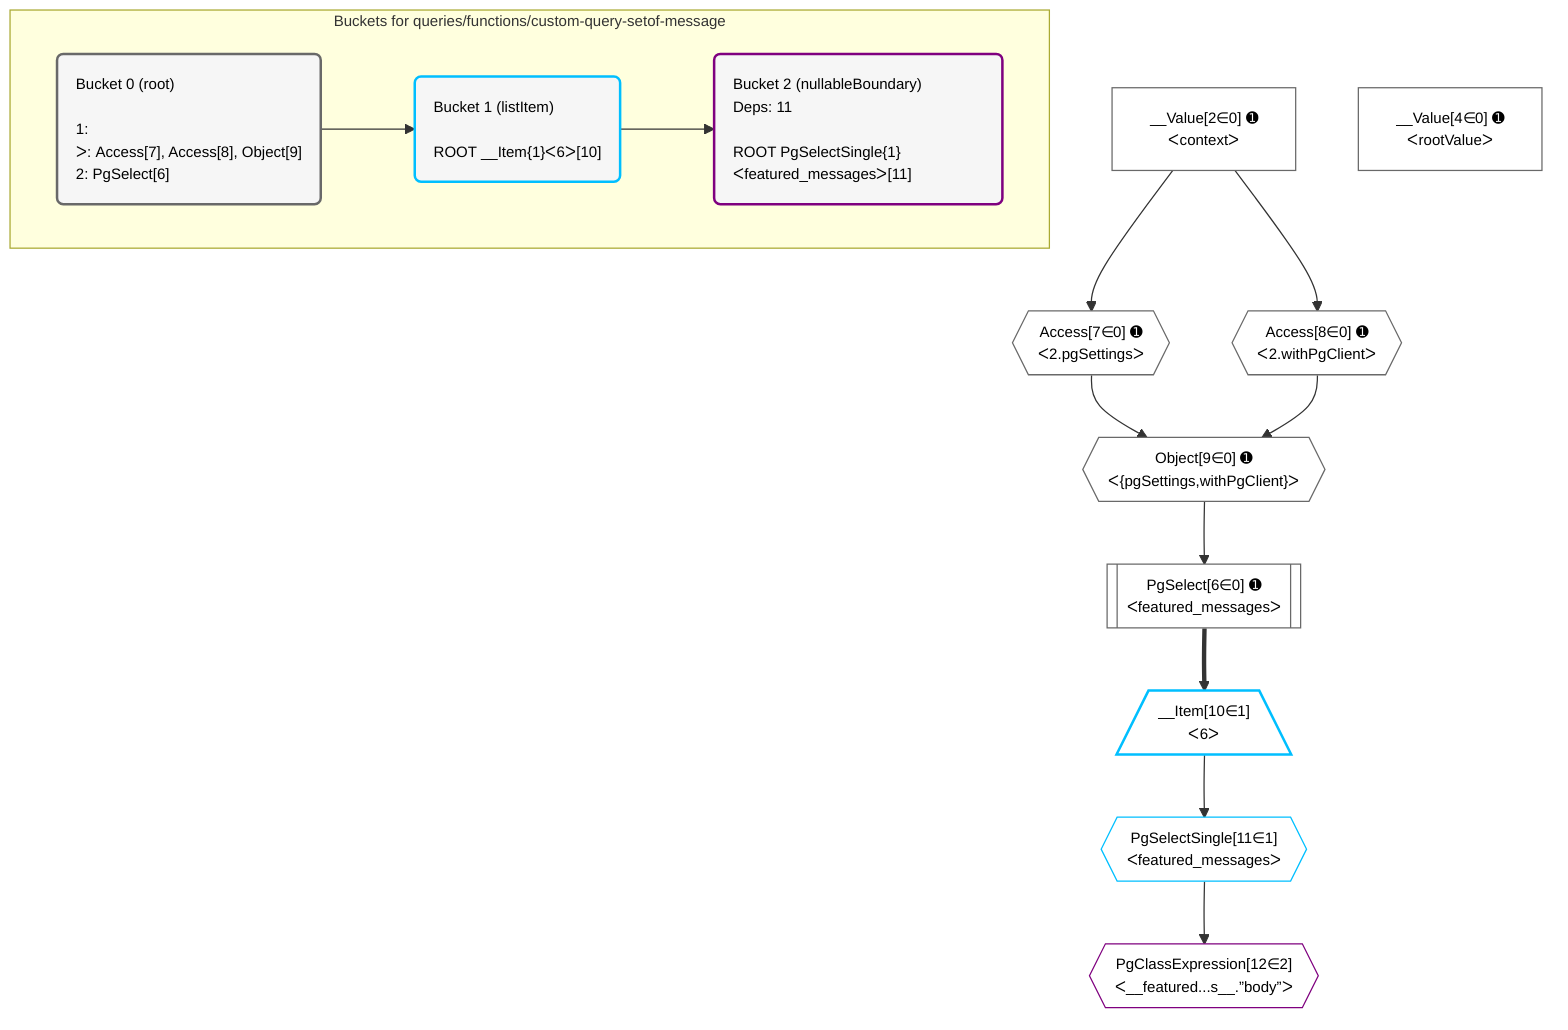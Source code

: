 %%{init: {'themeVariables': { 'fontSize': '12px'}}}%%
graph TD
    classDef path fill:#eee,stroke:#000,color:#000
    classDef plan fill:#fff,stroke-width:1px,color:#000
    classDef itemplan fill:#fff,stroke-width:2px,color:#000
    classDef unbatchedplan fill:#dff,stroke-width:1px,color:#000
    classDef sideeffectplan fill:#fcc,stroke-width:2px,color:#000
    classDef bucket fill:#f6f6f6,color:#000,stroke-width:2px,text-align:left


    %% plan dependencies
    Object9{{"Object[9∈0] ➊<br />ᐸ{pgSettings,withPgClient}ᐳ"}}:::plan
    Access7{{"Access[7∈0] ➊<br />ᐸ2.pgSettingsᐳ"}}:::plan
    Access8{{"Access[8∈0] ➊<br />ᐸ2.withPgClientᐳ"}}:::plan
    Access7 & Access8 --> Object9
    PgSelect6[["PgSelect[6∈0] ➊<br />ᐸfeatured_messagesᐳ"]]:::plan
    Object9 --> PgSelect6
    __Value2["__Value[2∈0] ➊<br />ᐸcontextᐳ"]:::plan
    __Value2 --> Access7
    __Value2 --> Access8
    __Value4["__Value[4∈0] ➊<br />ᐸrootValueᐳ"]:::plan
    __Item10[/"__Item[10∈1]<br />ᐸ6ᐳ"\]:::itemplan
    PgSelect6 ==> __Item10
    PgSelectSingle11{{"PgSelectSingle[11∈1]<br />ᐸfeatured_messagesᐳ"}}:::plan
    __Item10 --> PgSelectSingle11
    PgClassExpression12{{"PgClassExpression[12∈2]<br />ᐸ__featured...s__.”body”ᐳ"}}:::plan
    PgSelectSingle11 --> PgClassExpression12

    %% define steps

    subgraph "Buckets for queries/functions/custom-query-setof-message"
    Bucket0("Bucket 0 (root)<br /><br />1: <br />ᐳ: Access[7], Access[8], Object[9]<br />2: PgSelect[6]"):::bucket
    classDef bucket0 stroke:#696969
    class Bucket0,__Value2,__Value4,PgSelect6,Access7,Access8,Object9 bucket0
    Bucket1("Bucket 1 (listItem)<br /><br />ROOT __Item{1}ᐸ6ᐳ[10]"):::bucket
    classDef bucket1 stroke:#00bfff
    class Bucket1,__Item10,PgSelectSingle11 bucket1
    Bucket2("Bucket 2 (nullableBoundary)<br />Deps: 11<br /><br />ROOT PgSelectSingle{1}ᐸfeatured_messagesᐳ[11]"):::bucket
    classDef bucket2 stroke:#7f007f
    class Bucket2,PgClassExpression12 bucket2
    Bucket0 --> Bucket1
    Bucket1 --> Bucket2
    end
